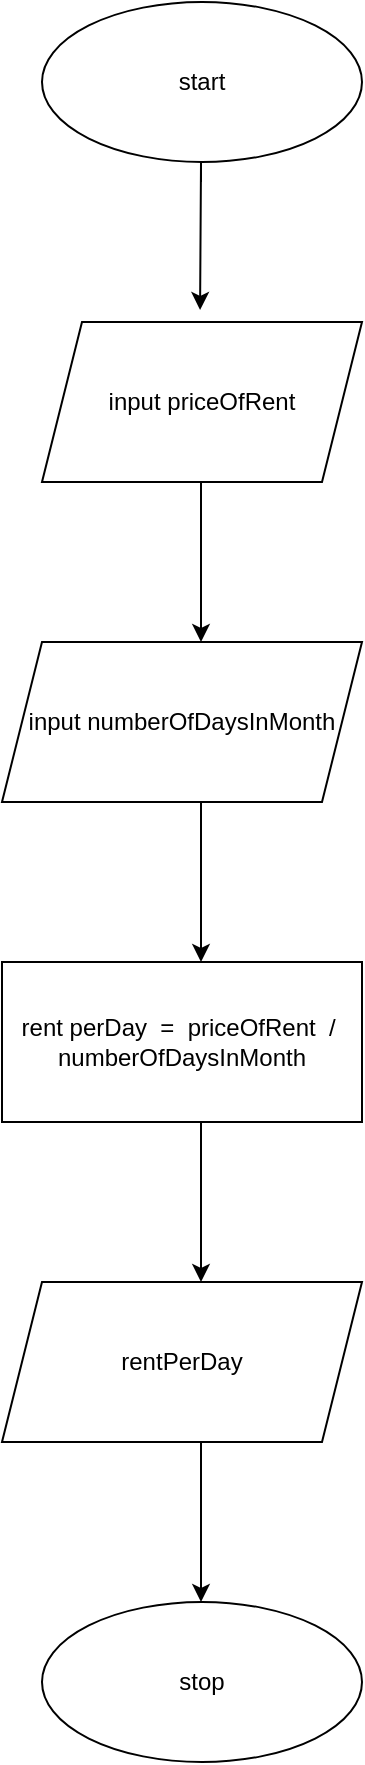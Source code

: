 <mxfile version="24.8.3" pages="3">
  <diagram id="C5RBs43oDa-KdzZeNtuy" name="Exercise 2">
    <mxGraphModel dx="1139" dy="435" grid="1" gridSize="10" guides="1" tooltips="1" connect="1" arrows="1" fold="1" page="1" pageScale="1" pageWidth="827" pageHeight="1169" math="0" shadow="0">
      <root>
        <mxCell id="WIyWlLk6GJQsqaUBKTNV-0" />
        <mxCell id="WIyWlLk6GJQsqaUBKTNV-1" parent="WIyWlLk6GJQsqaUBKTNV-0" />
        <mxCell id="Tl7vtaE5IvOnIMBjxS5H-2" value="start" style="ellipse;whiteSpace=wrap;html=1;" vertex="1" parent="WIyWlLk6GJQsqaUBKTNV-1">
          <mxGeometry x="120" width="160" height="80" as="geometry" />
        </mxCell>
        <mxCell id="Tl7vtaE5IvOnIMBjxS5H-3" value="input priceOfRent" style="shape=parallelogram;perimeter=parallelogramPerimeter;whiteSpace=wrap;html=1;fixedSize=1;" vertex="1" parent="WIyWlLk6GJQsqaUBKTNV-1">
          <mxGeometry x="120" y="160" width="160" height="80" as="geometry" />
        </mxCell>
        <mxCell id="Tl7vtaE5IvOnIMBjxS5H-6" value="input numberOfDaysInMonth" style="shape=parallelogram;perimeter=parallelogramPerimeter;whiteSpace=wrap;html=1;fixedSize=1;" vertex="1" parent="WIyWlLk6GJQsqaUBKTNV-1">
          <mxGeometry x="100" y="320" width="180" height="80" as="geometry" />
        </mxCell>
        <mxCell id="Tl7vtaE5IvOnIMBjxS5H-11" value="rent perDay&amp;nbsp; =&amp;nbsp; priceOfRent&amp;nbsp; /&amp;nbsp; numberOfDaysInMonth" style="rounded=0;whiteSpace=wrap;html=1;" vertex="1" parent="WIyWlLk6GJQsqaUBKTNV-1">
          <mxGeometry x="100" y="480" width="180" height="80" as="geometry" />
        </mxCell>
        <mxCell id="Tl7vtaE5IvOnIMBjxS5H-12" value="rentPerDay" style="shape=parallelogram;perimeter=parallelogramPerimeter;whiteSpace=wrap;html=1;fixedSize=1;" vertex="1" parent="WIyWlLk6GJQsqaUBKTNV-1">
          <mxGeometry x="100" y="640" width="180" height="80" as="geometry" />
        </mxCell>
        <mxCell id="Tl7vtaE5IvOnIMBjxS5H-13" value="stop" style="ellipse;whiteSpace=wrap;html=1;" vertex="1" parent="WIyWlLk6GJQsqaUBKTNV-1">
          <mxGeometry x="120" y="800" width="160" height="80" as="geometry" />
        </mxCell>
        <mxCell id="Tl7vtaE5IvOnIMBjxS5H-21" value="" style="endArrow=classic;html=1;rounded=0;" edge="1" parent="WIyWlLk6GJQsqaUBKTNV-1">
          <mxGeometry width="50" height="50" relative="1" as="geometry">
            <mxPoint x="199.5" y="240" as="sourcePoint" />
            <mxPoint x="199.5" y="320" as="targetPoint" />
          </mxGeometry>
        </mxCell>
        <mxCell id="Tl7vtaE5IvOnIMBjxS5H-22" value="" style="endArrow=classic;html=1;rounded=0;entryX=0.494;entryY=-0.075;entryDx=0;entryDy=0;entryPerimeter=0;" edge="1" parent="WIyWlLk6GJQsqaUBKTNV-1" target="Tl7vtaE5IvOnIMBjxS5H-3">
          <mxGeometry width="50" height="50" relative="1" as="geometry">
            <mxPoint x="199.5" y="90" as="sourcePoint" />
            <mxPoint x="199.5" y="150" as="targetPoint" />
            <Array as="points">
              <mxPoint x="199.5" y="80" />
            </Array>
          </mxGeometry>
        </mxCell>
        <mxCell id="Tl7vtaE5IvOnIMBjxS5H-23" value="" style="endArrow=classic;html=1;rounded=0;" edge="1" parent="WIyWlLk6GJQsqaUBKTNV-1">
          <mxGeometry width="50" height="50" relative="1" as="geometry">
            <mxPoint x="199.5" y="400" as="sourcePoint" />
            <mxPoint x="199.5" y="480" as="targetPoint" />
          </mxGeometry>
        </mxCell>
        <mxCell id="Tl7vtaE5IvOnIMBjxS5H-25" value="" style="endArrow=classic;html=1;rounded=0;" edge="1" parent="WIyWlLk6GJQsqaUBKTNV-1">
          <mxGeometry width="50" height="50" relative="1" as="geometry">
            <mxPoint x="199.5" y="560" as="sourcePoint" />
            <mxPoint x="199.5" y="640" as="targetPoint" />
          </mxGeometry>
        </mxCell>
        <mxCell id="Tl7vtaE5IvOnIMBjxS5H-26" value="" style="endArrow=classic;html=1;rounded=0;" edge="1" parent="WIyWlLk6GJQsqaUBKTNV-1">
          <mxGeometry width="50" height="50" relative="1" as="geometry">
            <mxPoint x="199.5" y="720" as="sourcePoint" />
            <mxPoint x="199.5" y="800" as="targetPoint" />
          </mxGeometry>
        </mxCell>
      </root>
    </mxGraphModel>
  </diagram>
  <diagram id="SUbGsbTUZXQVY5uGHFpq" name="Exercise 1">
    <mxGraphModel dx="1139" dy="435" grid="1" gridSize="10" guides="1" tooltips="1" connect="1" arrows="1" fold="1" page="1" pageScale="1" pageWidth="850" pageHeight="1100" math="0" shadow="0">
      <root>
        <mxCell id="0" />
        <mxCell id="1" parent="0" />
        <mxCell id="4BXoDXR3qFoVmcplvuB8-1" value="start" style="ellipse;whiteSpace=wrap;html=1;" vertex="1" parent="1">
          <mxGeometry x="130" y="80" width="140" height="80" as="geometry" />
        </mxCell>
        <mxCell id="4BXoDXR3qFoVmcplvuB8-2" value="milesTraveled" style="shape=parallelogram;perimeter=parallelogramPerimeter;whiteSpace=wrap;html=1;fixedSize=1;" vertex="1" parent="1">
          <mxGeometry x="120" y="240" width="160" height="80" as="geometry" />
        </mxCell>
        <mxCell id="4BXoDXR3qFoVmcplvuB8-3" value="gallonsOfGasUsed" style="shape=parallelogram;perimeter=parallelogramPerimeter;whiteSpace=wrap;html=1;fixedSize=1;" vertex="1" parent="1">
          <mxGeometry x="120" y="400" width="160" height="80" as="geometry" />
        </mxCell>
        <mxCell id="4BXoDXR3qFoVmcplvuB8-5" value="milesPerGallon&amp;nbsp; =&amp;nbsp; milesTraveled&amp;nbsp; /&amp;nbsp; gallonsOfGasUsed" style="rounded=0;whiteSpace=wrap;html=1;" vertex="1" parent="1">
          <mxGeometry x="120" y="560" width="160" height="80" as="geometry" />
        </mxCell>
        <mxCell id="4BXoDXR3qFoVmcplvuB8-6" value="miles perGallon" style="shape=parallelogram;perimeter=parallelogramPerimeter;whiteSpace=wrap;html=1;fixedSize=1;" vertex="1" parent="1">
          <mxGeometry x="120" y="720" width="160" height="80" as="geometry" />
        </mxCell>
        <mxCell id="4BXoDXR3qFoVmcplvuB8-7" value="stop" style="ellipse;whiteSpace=wrap;html=1;" vertex="1" parent="1">
          <mxGeometry x="120" y="880" width="160" height="80" as="geometry" />
        </mxCell>
        <mxCell id="4BXoDXR3qFoVmcplvuB8-8" value="" style="endArrow=classic;html=1;rounded=0;" edge="1" parent="1">
          <mxGeometry width="50" height="50" relative="1" as="geometry">
            <mxPoint x="199.5" y="160" as="sourcePoint" />
            <mxPoint x="199.5" y="240" as="targetPoint" />
            <Array as="points">
              <mxPoint x="199.5" y="200" />
            </Array>
          </mxGeometry>
        </mxCell>
        <mxCell id="4BXoDXR3qFoVmcplvuB8-9" value="" style="endArrow=classic;html=1;rounded=0;" edge="1" parent="1">
          <mxGeometry width="50" height="50" relative="1" as="geometry">
            <mxPoint x="199.5" y="480" as="sourcePoint" />
            <mxPoint x="199.5" y="560" as="targetPoint" />
          </mxGeometry>
        </mxCell>
        <mxCell id="4BXoDXR3qFoVmcplvuB8-10" value="" style="endArrow=classic;html=1;rounded=0;" edge="1" parent="1">
          <mxGeometry width="50" height="50" relative="1" as="geometry">
            <mxPoint x="199.5" y="320" as="sourcePoint" />
            <mxPoint x="199.5" y="390" as="targetPoint" />
          </mxGeometry>
        </mxCell>
        <mxCell id="4BXoDXR3qFoVmcplvuB8-11" value="" style="endArrow=classic;html=1;rounded=0;" edge="1" parent="1">
          <mxGeometry width="50" height="50" relative="1" as="geometry">
            <mxPoint x="199.5" y="640" as="sourcePoint" />
            <mxPoint x="199.5" y="710" as="targetPoint" />
          </mxGeometry>
        </mxCell>
        <mxCell id="4BXoDXR3qFoVmcplvuB8-12" value="" style="endArrow=classic;html=1;rounded=0;" edge="1" parent="1">
          <mxGeometry width="50" height="50" relative="1" as="geometry">
            <mxPoint x="199.5" y="800" as="sourcePoint" />
            <mxPoint x="199.5" y="870" as="targetPoint" />
          </mxGeometry>
        </mxCell>
      </root>
    </mxGraphModel>
  </diagram>
  <diagram id="pujOamMa4KayCkIlOva7" name="Exercise 3">
    <mxGraphModel dx="1898" dy="725" grid="1" gridSize="10" guides="1" tooltips="1" connect="1" arrows="1" fold="1" page="1" pageScale="1" pageWidth="850" pageHeight="1100" math="0" shadow="0">
      <root>
        <mxCell id="0" />
        <mxCell id="1" parent="0" />
        <mxCell id="NND6b3UZuQ-moUdCYKOY-1" value="start" style="ellipse;whiteSpace=wrap;html=1;" vertex="1" parent="1">
          <mxGeometry x="160" width="160" height="80" as="geometry" />
        </mxCell>
        <mxCell id="NND6b3UZuQ-moUdCYKOY-2" value="input monthlyPay" style="shape=parallelogram;perimeter=parallelogramPerimeter;whiteSpace=wrap;html=1;fixedSize=1;" vertex="1" parent="1">
          <mxGeometry x="140" y="160" width="180" height="80" as="geometry" />
        </mxCell>
        <mxCell id="NND6b3UZuQ-moUdCYKOY-3" value="input monthlyRent" style="shape=parallelogram;perimeter=parallelogramPerimeter;whiteSpace=wrap;html=1;fixedSize=1;" vertex="1" parent="1">
          <mxGeometry x="340" y="160" width="180" height="80" as="geometry" />
        </mxCell>
        <mxCell id="NND6b3UZuQ-moUdCYKOY-4" value="input monthlyUtilitites" style="shape=parallelogram;perimeter=parallelogramPerimeter;whiteSpace=wrap;html=1;fixedSize=1;" vertex="1" parent="1">
          <mxGeometry x="540" y="160" width="180" height="80" as="geometry" />
        </mxCell>
        <mxCell id="NND6b3UZuQ-moUdCYKOY-5" value="input monthlyGroceries" style="shape=parallelogram;perimeter=parallelogramPerimeter;whiteSpace=wrap;html=1;fixedSize=1;" vertex="1" parent="1">
          <mxGeometry x="360" y="280" width="180" height="80" as="geometry" />
        </mxCell>
        <mxCell id="NND6b3UZuQ-moUdCYKOY-6" value="remainingDiscretionaryMoney&amp;nbsp; =&amp;nbsp; monthlyPay&amp;nbsp; -&amp;nbsp; monthlyRent&amp;nbsp; +&amp;nbsp; monthlyUtilities&amp;nbsp; +&amp;nbsp; monthlyGroceries" style="rounded=0;whiteSpace=wrap;html=1;" vertex="1" parent="1">
          <mxGeometry x="120" y="360" width="200" height="80" as="geometry" />
        </mxCell>
        <mxCell id="NND6b3UZuQ-moUdCYKOY-7" value="monthlyPay" style="shape=parallelogram;perimeter=parallelogramPerimeter;whiteSpace=wrap;html=1;fixedSize=1;" vertex="1" parent="1">
          <mxGeometry x="140" y="520" width="180" height="80" as="geometry" />
        </mxCell>
        <mxCell id="NND6b3UZuQ-moUdCYKOY-8" value="monthlyRent&amp;nbsp; +&amp;nbsp; monthlyUtilities&amp;nbsp; +&amp;nbsp; monthlyGroceries" style="shape=parallelogram;perimeter=parallelogramPerimeter;whiteSpace=wrap;html=1;fixedSize=1;" vertex="1" parent="1">
          <mxGeometry x="110" y="680" width="210" height="80" as="geometry" />
        </mxCell>
        <mxCell id="NND6b3UZuQ-moUdCYKOY-9" value="remainingDiscretionaryMoney" style="shape=parallelogram;perimeter=parallelogramPerimeter;whiteSpace=wrap;html=1;fixedSize=1;" vertex="1" parent="1">
          <mxGeometry x="120" y="840" width="200" height="80" as="geometry" />
        </mxCell>
        <mxCell id="NND6b3UZuQ-moUdCYKOY-10" value="stop" style="ellipse;whiteSpace=wrap;html=1;" vertex="1" parent="1">
          <mxGeometry x="160" y="1000" width="160" height="80" as="geometry" />
        </mxCell>
        <mxCell id="NND6b3UZuQ-moUdCYKOY-11" value="" style="endArrow=classic;html=1;rounded=0;" edge="1" parent="1">
          <mxGeometry width="50" height="50" relative="1" as="geometry">
            <mxPoint x="239.17" y="80" as="sourcePoint" />
            <mxPoint x="239.17" y="160" as="targetPoint" />
          </mxGeometry>
        </mxCell>
        <mxCell id="NND6b3UZuQ-moUdCYKOY-12" value="" style="endArrow=classic;html=1;rounded=0;" edge="1" parent="1">
          <mxGeometry width="50" height="50" relative="1" as="geometry">
            <mxPoint x="310" y="199.17" as="sourcePoint" />
            <mxPoint x="350" y="199.17" as="targetPoint" />
          </mxGeometry>
        </mxCell>
        <mxCell id="NND6b3UZuQ-moUdCYKOY-13" value="" style="endArrow=classic;html=1;rounded=0;" edge="1" parent="1">
          <mxGeometry width="50" height="50" relative="1" as="geometry">
            <mxPoint x="510" y="199.17" as="sourcePoint" />
            <mxPoint x="550" y="199.34" as="targetPoint" />
          </mxGeometry>
        </mxCell>
        <mxCell id="NND6b3UZuQ-moUdCYKOY-21" value="" style="endArrow=classic;html=1;rounded=0;" edge="1" parent="1">
          <mxGeometry width="50" height="50" relative="1" as="geometry">
            <mxPoint x="640" y="320" as="sourcePoint" />
            <mxPoint x="540" y="320" as="targetPoint" />
            <Array as="points">
              <mxPoint x="540" y="320" />
            </Array>
          </mxGeometry>
        </mxCell>
        <mxCell id="NND6b3UZuQ-moUdCYKOY-27" value="" style="endArrow=none;html=1;rounded=0;entryX=-0.007;entryY=0.521;entryDx=0;entryDy=0;entryPerimeter=0;" edge="1" parent="1" target="NND6b3UZuQ-moUdCYKOY-5">
          <mxGeometry width="50" height="50" relative="1" as="geometry">
            <mxPoint x="240" y="320" as="sourcePoint" />
            <mxPoint x="310" y="280" as="targetPoint" />
            <Array as="points" />
          </mxGeometry>
        </mxCell>
        <mxCell id="NND6b3UZuQ-moUdCYKOY-29" value="" style="endArrow=classic;html=1;rounded=0;" edge="1" parent="1">
          <mxGeometry width="50" height="50" relative="1" as="geometry">
            <mxPoint x="239.17" y="320" as="sourcePoint" />
            <mxPoint x="239.17" y="360" as="targetPoint" />
          </mxGeometry>
        </mxCell>
        <mxCell id="NND6b3UZuQ-moUdCYKOY-31" value="" style="endArrow=none;html=1;rounded=0;" edge="1" parent="1">
          <mxGeometry width="50" height="50" relative="1" as="geometry">
            <mxPoint x="640" y="320" as="sourcePoint" />
            <mxPoint x="640" y="240" as="targetPoint" />
          </mxGeometry>
        </mxCell>
        <mxCell id="NND6b3UZuQ-moUdCYKOY-33" value="" style="endArrow=classic;html=1;rounded=0;" edge="1" parent="1">
          <mxGeometry width="50" height="50" relative="1" as="geometry">
            <mxPoint x="239.17" y="440" as="sourcePoint" />
            <mxPoint x="239.17" y="510" as="targetPoint" />
          </mxGeometry>
        </mxCell>
        <mxCell id="NND6b3UZuQ-moUdCYKOY-34" value="" style="endArrow=classic;html=1;rounded=0;" edge="1" parent="1">
          <mxGeometry width="50" height="50" relative="1" as="geometry">
            <mxPoint x="239.17" y="920" as="sourcePoint" />
            <mxPoint x="239.17" y="1000" as="targetPoint" />
            <Array as="points">
              <mxPoint x="239.17" y="970" />
            </Array>
          </mxGeometry>
        </mxCell>
        <mxCell id="NND6b3UZuQ-moUdCYKOY-35" value="" style="endArrow=classic;html=1;rounded=0;" edge="1" parent="1">
          <mxGeometry width="50" height="50" relative="1" as="geometry">
            <mxPoint x="239.17" y="760" as="sourcePoint" />
            <mxPoint x="239.17" y="840" as="targetPoint" />
          </mxGeometry>
        </mxCell>
        <mxCell id="NND6b3UZuQ-moUdCYKOY-36" value="" style="endArrow=classic;html=1;rounded=0;" edge="1" parent="1">
          <mxGeometry width="50" height="50" relative="1" as="geometry">
            <mxPoint x="239.17" y="600" as="sourcePoint" />
            <mxPoint x="239.17" y="680" as="targetPoint" />
          </mxGeometry>
        </mxCell>
      </root>
    </mxGraphModel>
  </diagram>
</mxfile>
